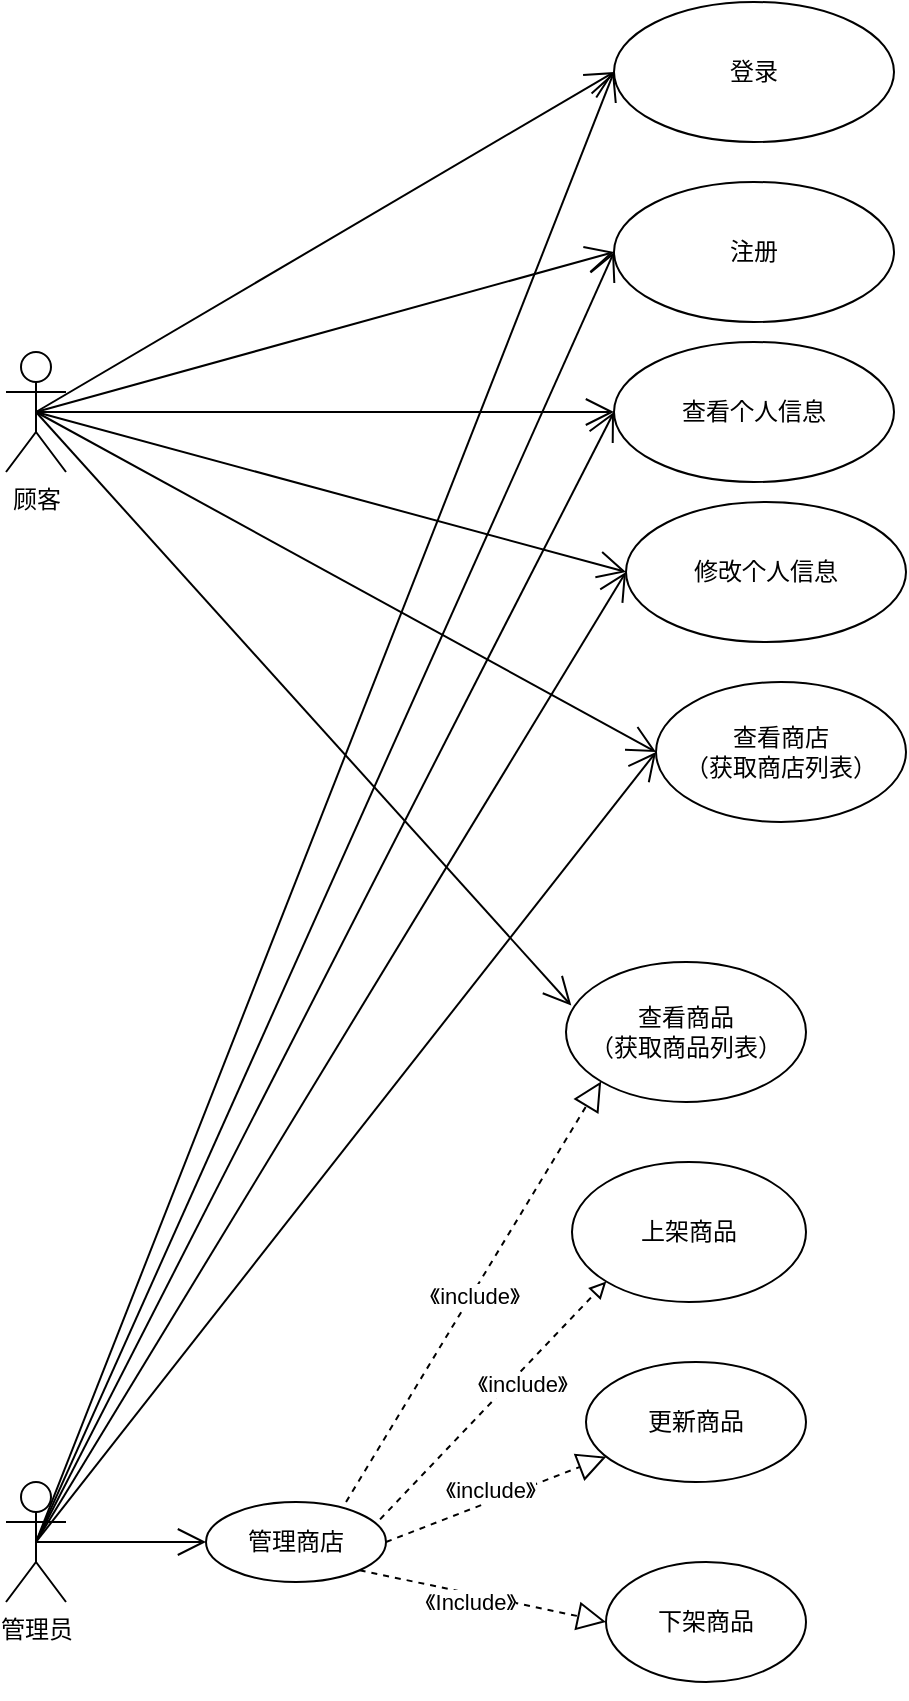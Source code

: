 <mxfile version="26.1.1">
  <diagram name="第 1 页" id="NbMjiHaDv9BtTuPhI9UB">
    <mxGraphModel dx="2607" dy="1469" grid="1" gridSize="10" guides="1" tooltips="1" connect="1" arrows="1" fold="1" page="1" pageScale="1" pageWidth="827" pageHeight="1169" math="0" shadow="0">
      <root>
        <mxCell id="0" />
        <mxCell id="1" parent="0" />
        <mxCell id="9pKdGQ4PJjyIfpA3lduI-1" value="管理员" style="shape=umlActor;verticalLabelPosition=bottom;verticalAlign=top;html=1;" vertex="1" parent="1">
          <mxGeometry x="40" y="770" width="30" height="60" as="geometry" />
        </mxCell>
        <mxCell id="9pKdGQ4PJjyIfpA3lduI-2" value="顾客" style="shape=umlActor;verticalLabelPosition=bottom;verticalAlign=top;html=1;" vertex="1" parent="1">
          <mxGeometry x="40" y="205" width="30" height="60" as="geometry" />
        </mxCell>
        <mxCell id="9pKdGQ4PJjyIfpA3lduI-7" value="登录" style="ellipse;whiteSpace=wrap;html=1;" vertex="1" parent="1">
          <mxGeometry x="344" y="30" width="140" height="70" as="geometry" />
        </mxCell>
        <mxCell id="9pKdGQ4PJjyIfpA3lduI-8" value="注册" style="ellipse;whiteSpace=wrap;html=1;" vertex="1" parent="1">
          <mxGeometry x="344" y="120" width="140" height="70" as="geometry" />
        </mxCell>
        <mxCell id="9pKdGQ4PJjyIfpA3lduI-9" value="上架商品" style="ellipse;whiteSpace=wrap;html=1;" vertex="1" parent="1">
          <mxGeometry x="323" y="610" width="117" height="70" as="geometry" />
        </mxCell>
        <mxCell id="9pKdGQ4PJjyIfpA3lduI-10" value="查看商店&lt;div&gt;（获取商店列表）&lt;/div&gt;" style="ellipse;whiteSpace=wrap;html=1;" vertex="1" parent="1">
          <mxGeometry x="365" y="370" width="125" height="70" as="geometry" />
        </mxCell>
        <mxCell id="9pKdGQ4PJjyIfpA3lduI-11" value="查看商品&lt;div&gt;（获取商品列表）&lt;/div&gt;" style="ellipse;whiteSpace=wrap;html=1;" vertex="1" parent="1">
          <mxGeometry x="320" y="510" width="120" height="70" as="geometry" />
        </mxCell>
        <mxCell id="9pKdGQ4PJjyIfpA3lduI-12" value="更新商品" style="ellipse;whiteSpace=wrap;html=1;" vertex="1" parent="1">
          <mxGeometry x="330" y="710" width="110" height="60" as="geometry" />
        </mxCell>
        <mxCell id="9pKdGQ4PJjyIfpA3lduI-13" value="下架商品" style="ellipse;whiteSpace=wrap;html=1;" vertex="1" parent="1">
          <mxGeometry x="340" y="810" width="100" height="60" as="geometry" />
        </mxCell>
        <mxCell id="9pKdGQ4PJjyIfpA3lduI-14" value="查看个人信息" style="ellipse;whiteSpace=wrap;html=1;" vertex="1" parent="1">
          <mxGeometry x="344" y="200" width="140" height="70" as="geometry" />
        </mxCell>
        <mxCell id="9pKdGQ4PJjyIfpA3lduI-15" value="修改个人信息" style="ellipse;whiteSpace=wrap;html=1;" vertex="1" parent="1">
          <mxGeometry x="350" y="280" width="140" height="70" as="geometry" />
        </mxCell>
        <mxCell id="9pKdGQ4PJjyIfpA3lduI-16" value="" style="endArrow=open;endFill=1;endSize=12;html=1;rounded=0;entryX=0;entryY=0.5;entryDx=0;entryDy=0;exitX=0.5;exitY=0.5;exitDx=0;exitDy=0;exitPerimeter=0;" edge="1" parent="1" source="9pKdGQ4PJjyIfpA3lduI-1" target="9pKdGQ4PJjyIfpA3lduI-7">
          <mxGeometry width="160" relative="1" as="geometry">
            <mxPoint x="55" y="580" as="sourcePoint" />
            <mxPoint x="410" y="360" as="targetPoint" />
          </mxGeometry>
        </mxCell>
        <mxCell id="9pKdGQ4PJjyIfpA3lduI-30" style="edgeStyle=none;shape=connector;rounded=0;orthogonalLoop=1;jettySize=auto;html=1;entryX=0;entryY=1;entryDx=0;entryDy=0;dashed=1;strokeColor=default;align=center;verticalAlign=middle;fontFamily=Helvetica;fontSize=11;fontColor=default;labelBackgroundColor=default;endArrow=block;endFill=0;endSize=12;exitX=0.778;exitY=0;exitDx=0;exitDy=0;exitPerimeter=0;" edge="1" parent="1" source="9pKdGQ4PJjyIfpA3lduI-17" target="9pKdGQ4PJjyIfpA3lduI-11">
          <mxGeometry relative="1" as="geometry" />
        </mxCell>
        <mxCell id="9pKdGQ4PJjyIfpA3lduI-31" value="《include&lt;span style=&quot;background-color: light-dark(#ffffff, var(--ge-dark-color, #121212)); color: light-dark(rgb(0, 0, 0), rgb(255, 255, 255));&quot;&gt;》&lt;/span&gt;" style="edgeLabel;html=1;align=center;verticalAlign=middle;resizable=0;points=[];fontFamily=Helvetica;fontSize=11;fontColor=default;labelBackgroundColor=default;" vertex="1" connectable="0" parent="9pKdGQ4PJjyIfpA3lduI-30">
          <mxGeometry x="-0.011" y="-1" relative="1" as="geometry">
            <mxPoint as="offset" />
          </mxGeometry>
        </mxCell>
        <mxCell id="9pKdGQ4PJjyIfpA3lduI-17" value="管理商店" style="ellipse;whiteSpace=wrap;html=1;" vertex="1" parent="1">
          <mxGeometry x="140" y="780" width="90" height="40" as="geometry" />
        </mxCell>
        <mxCell id="9pKdGQ4PJjyIfpA3lduI-18" value="" style="endArrow=block;dashed=1;endFill=0;html=1;rounded=0;exitX=0.967;exitY=0.217;exitDx=0;exitDy=0;entryX=0;entryY=1;entryDx=0;entryDy=0;exitPerimeter=0;" edge="1" parent="1" source="9pKdGQ4PJjyIfpA3lduI-17" target="9pKdGQ4PJjyIfpA3lduI-9">
          <mxGeometry width="160" relative="1" as="geometry">
            <mxPoint x="250" y="500" as="sourcePoint" />
            <mxPoint x="410" y="500" as="targetPoint" />
          </mxGeometry>
        </mxCell>
        <mxCell id="9pKdGQ4PJjyIfpA3lduI-19" value="《include》" style="edgeLabel;html=1;align=center;verticalAlign=middle;resizable=0;points=[];" vertex="1" connectable="0" parent="9pKdGQ4PJjyIfpA3lduI-18">
          <mxGeometry x="-0.132" y="3" relative="1" as="geometry">
            <mxPoint x="24" y="-14" as="offset" />
          </mxGeometry>
        </mxCell>
        <mxCell id="9pKdGQ4PJjyIfpA3lduI-21" value="" style="endArrow=block;dashed=1;endFill=0;endSize=12;html=1;rounded=0;exitX=1;exitY=0.5;exitDx=0;exitDy=0;" edge="1" parent="1" source="9pKdGQ4PJjyIfpA3lduI-17" target="9pKdGQ4PJjyIfpA3lduI-12">
          <mxGeometry width="160" relative="1" as="geometry">
            <mxPoint x="190" y="585" as="sourcePoint" />
            <mxPoint x="410" y="500" as="targetPoint" />
          </mxGeometry>
        </mxCell>
        <mxCell id="9pKdGQ4PJjyIfpA3lduI-23" value="《include》" style="edgeLabel;html=1;align=center;verticalAlign=middle;resizable=0;points=[];" vertex="1" connectable="0" parent="9pKdGQ4PJjyIfpA3lduI-21">
          <mxGeometry x="-0.248" y="-4" relative="1" as="geometry">
            <mxPoint x="9" y="-14" as="offset" />
          </mxGeometry>
        </mxCell>
        <mxCell id="9pKdGQ4PJjyIfpA3lduI-24" value="" style="endArrow=block;dashed=1;endFill=0;endSize=12;html=1;rounded=0;exitX=1;exitY=1;exitDx=0;exitDy=0;entryX=0;entryY=0.5;entryDx=0;entryDy=0;" edge="1" parent="1" source="9pKdGQ4PJjyIfpA3lduI-17" target="9pKdGQ4PJjyIfpA3lduI-13">
          <mxGeometry width="160" relative="1" as="geometry">
            <mxPoint x="250" y="500" as="sourcePoint" />
            <mxPoint x="410" y="500" as="targetPoint" />
          </mxGeometry>
        </mxCell>
        <mxCell id="9pKdGQ4PJjyIfpA3lduI-25" value="《Include》" style="edgeLabel;html=1;align=center;verticalAlign=middle;resizable=0;points=[];" vertex="1" connectable="0" parent="9pKdGQ4PJjyIfpA3lduI-24">
          <mxGeometry x="-0.093" y="-4" relative="1" as="geometry">
            <mxPoint as="offset" />
          </mxGeometry>
        </mxCell>
        <mxCell id="9pKdGQ4PJjyIfpA3lduI-27" value="" style="endArrow=open;endFill=1;endSize=12;html=1;rounded=0;exitX=0.5;exitY=0.5;exitDx=0;exitDy=0;exitPerimeter=0;entryX=0;entryY=0.5;entryDx=0;entryDy=0;" edge="1" parent="1" source="9pKdGQ4PJjyIfpA3lduI-1" target="9pKdGQ4PJjyIfpA3lduI-8">
          <mxGeometry width="160" relative="1" as="geometry">
            <mxPoint x="250" y="410" as="sourcePoint" />
            <mxPoint x="410" y="410" as="targetPoint" />
          </mxGeometry>
        </mxCell>
        <mxCell id="9pKdGQ4PJjyIfpA3lduI-34" value="" style="endArrow=open;endFill=1;endSize=12;html=1;rounded=0;exitX=0.5;exitY=0.5;exitDx=0;exitDy=0;exitPerimeter=0;entryX=0;entryY=0.5;entryDx=0;entryDy=0;" edge="1" parent="1" source="9pKdGQ4PJjyIfpA3lduI-2" target="9pKdGQ4PJjyIfpA3lduI-7">
          <mxGeometry width="160" relative="1" as="geometry">
            <mxPoint x="250" y="340" as="sourcePoint" />
            <mxPoint x="410" y="340" as="targetPoint" />
          </mxGeometry>
        </mxCell>
        <mxCell id="9pKdGQ4PJjyIfpA3lduI-36" value="" style="endArrow=open;endFill=1;endSize=12;html=1;rounded=0;exitX=0.5;exitY=0.5;exitDx=0;exitDy=0;exitPerimeter=0;entryX=0;entryY=0.5;entryDx=0;entryDy=0;" edge="1" parent="1" source="9pKdGQ4PJjyIfpA3lduI-2" target="9pKdGQ4PJjyIfpA3lduI-8">
          <mxGeometry width="160" relative="1" as="geometry">
            <mxPoint x="250" y="340" as="sourcePoint" />
            <mxPoint x="340" y="155" as="targetPoint" />
          </mxGeometry>
        </mxCell>
        <mxCell id="9pKdGQ4PJjyIfpA3lduI-38" value="" style="endArrow=open;endFill=1;endSize=12;html=1;rounded=0;entryX=0.022;entryY=0.311;entryDx=0;entryDy=0;exitX=0.5;exitY=0.5;exitDx=0;exitDy=0;exitPerimeter=0;entryPerimeter=0;" edge="1" parent="1" source="9pKdGQ4PJjyIfpA3lduI-2" target="9pKdGQ4PJjyIfpA3lduI-11">
          <mxGeometry width="160" relative="1" as="geometry">
            <mxPoint x="790" y="585" as="sourcePoint" />
            <mxPoint x="410" y="390" as="targetPoint" />
          </mxGeometry>
        </mxCell>
        <mxCell id="9pKdGQ4PJjyIfpA3lduI-41" value="" style="endArrow=open;endFill=1;endSize=12;html=1;rounded=0;exitX=0.5;exitY=0.5;exitDx=0;exitDy=0;exitPerimeter=0;entryX=0;entryY=0.5;entryDx=0;entryDy=0;" edge="1" parent="1" source="9pKdGQ4PJjyIfpA3lduI-1" target="9pKdGQ4PJjyIfpA3lduI-17">
          <mxGeometry width="160" relative="1" as="geometry">
            <mxPoint x="230" y="650" as="sourcePoint" />
            <mxPoint x="130" y="600" as="targetPoint" />
          </mxGeometry>
        </mxCell>
        <mxCell id="9pKdGQ4PJjyIfpA3lduI-42" style="edgeStyle=orthogonalEdgeStyle;rounded=0;orthogonalLoop=1;jettySize=auto;html=1;exitX=0.5;exitY=1;exitDx=0;exitDy=0;" edge="1" parent="1" source="9pKdGQ4PJjyIfpA3lduI-13" target="9pKdGQ4PJjyIfpA3lduI-13">
          <mxGeometry relative="1" as="geometry" />
        </mxCell>
        <mxCell id="9pKdGQ4PJjyIfpA3lduI-46" value="" style="endArrow=open;endFill=1;endSize=12;html=1;rounded=0;exitX=0.5;exitY=0.5;exitDx=0;exitDy=0;exitPerimeter=0;entryX=0;entryY=0.5;entryDx=0;entryDy=0;" edge="1" parent="1" source="9pKdGQ4PJjyIfpA3lduI-2" target="9pKdGQ4PJjyIfpA3lduI-14">
          <mxGeometry width="160" relative="1" as="geometry">
            <mxPoint x="150" y="250" as="sourcePoint" />
            <mxPoint x="310" y="250" as="targetPoint" />
          </mxGeometry>
        </mxCell>
        <mxCell id="9pKdGQ4PJjyIfpA3lduI-47" value="" style="endArrow=open;endFill=1;endSize=12;html=1;rounded=0;exitX=0.5;exitY=0.5;exitDx=0;exitDy=0;exitPerimeter=0;entryX=0;entryY=0.5;entryDx=0;entryDy=0;" edge="1" parent="1" source="9pKdGQ4PJjyIfpA3lduI-2" target="9pKdGQ4PJjyIfpA3lduI-15">
          <mxGeometry width="160" relative="1" as="geometry">
            <mxPoint x="150" y="250" as="sourcePoint" />
            <mxPoint x="310" y="250" as="targetPoint" />
          </mxGeometry>
        </mxCell>
        <mxCell id="9pKdGQ4PJjyIfpA3lduI-48" value="" style="endArrow=open;endFill=1;endSize=12;html=1;rounded=0;exitX=0.5;exitY=0.5;exitDx=0;exitDy=0;exitPerimeter=0;entryX=0;entryY=0.5;entryDx=0;entryDy=0;" edge="1" parent="1" source="9pKdGQ4PJjyIfpA3lduI-1" target="9pKdGQ4PJjyIfpA3lduI-14">
          <mxGeometry width="160" relative="1" as="geometry">
            <mxPoint x="150" y="550" as="sourcePoint" />
            <mxPoint x="310" y="550" as="targetPoint" />
          </mxGeometry>
        </mxCell>
        <mxCell id="9pKdGQ4PJjyIfpA3lduI-49" value="" style="endArrow=open;endFill=1;endSize=12;html=1;rounded=0;exitX=0.5;exitY=0.5;exitDx=0;exitDy=0;exitPerimeter=0;entryX=0;entryY=0.5;entryDx=0;entryDy=0;" edge="1" parent="1" source="9pKdGQ4PJjyIfpA3lduI-1" target="9pKdGQ4PJjyIfpA3lduI-15">
          <mxGeometry width="160" relative="1" as="geometry">
            <mxPoint x="150" y="550" as="sourcePoint" />
            <mxPoint x="310" y="550" as="targetPoint" />
          </mxGeometry>
        </mxCell>
        <mxCell id="9pKdGQ4PJjyIfpA3lduI-50" value="" style="endArrow=open;endFill=1;endSize=12;html=1;rounded=0;exitX=0.5;exitY=0.5;exitDx=0;exitDy=0;exitPerimeter=0;entryX=0;entryY=0.5;entryDx=0;entryDy=0;" edge="1" parent="1" source="9pKdGQ4PJjyIfpA3lduI-2" target="9pKdGQ4PJjyIfpA3lduI-10">
          <mxGeometry width="160" relative="1" as="geometry">
            <mxPoint x="150" y="550" as="sourcePoint" />
            <mxPoint x="310" y="550" as="targetPoint" />
          </mxGeometry>
        </mxCell>
        <mxCell id="9pKdGQ4PJjyIfpA3lduI-51" value="" style="endArrow=open;endFill=1;endSize=12;html=1;rounded=0;exitX=0.5;exitY=0.5;exitDx=0;exitDy=0;exitPerimeter=0;entryX=0;entryY=0.5;entryDx=0;entryDy=0;" edge="1" parent="1" source="9pKdGQ4PJjyIfpA3lduI-1" target="9pKdGQ4PJjyIfpA3lduI-10">
          <mxGeometry width="160" relative="1" as="geometry">
            <mxPoint x="150" y="550" as="sourcePoint" />
            <mxPoint x="310" y="550" as="targetPoint" />
          </mxGeometry>
        </mxCell>
      </root>
    </mxGraphModel>
  </diagram>
</mxfile>
